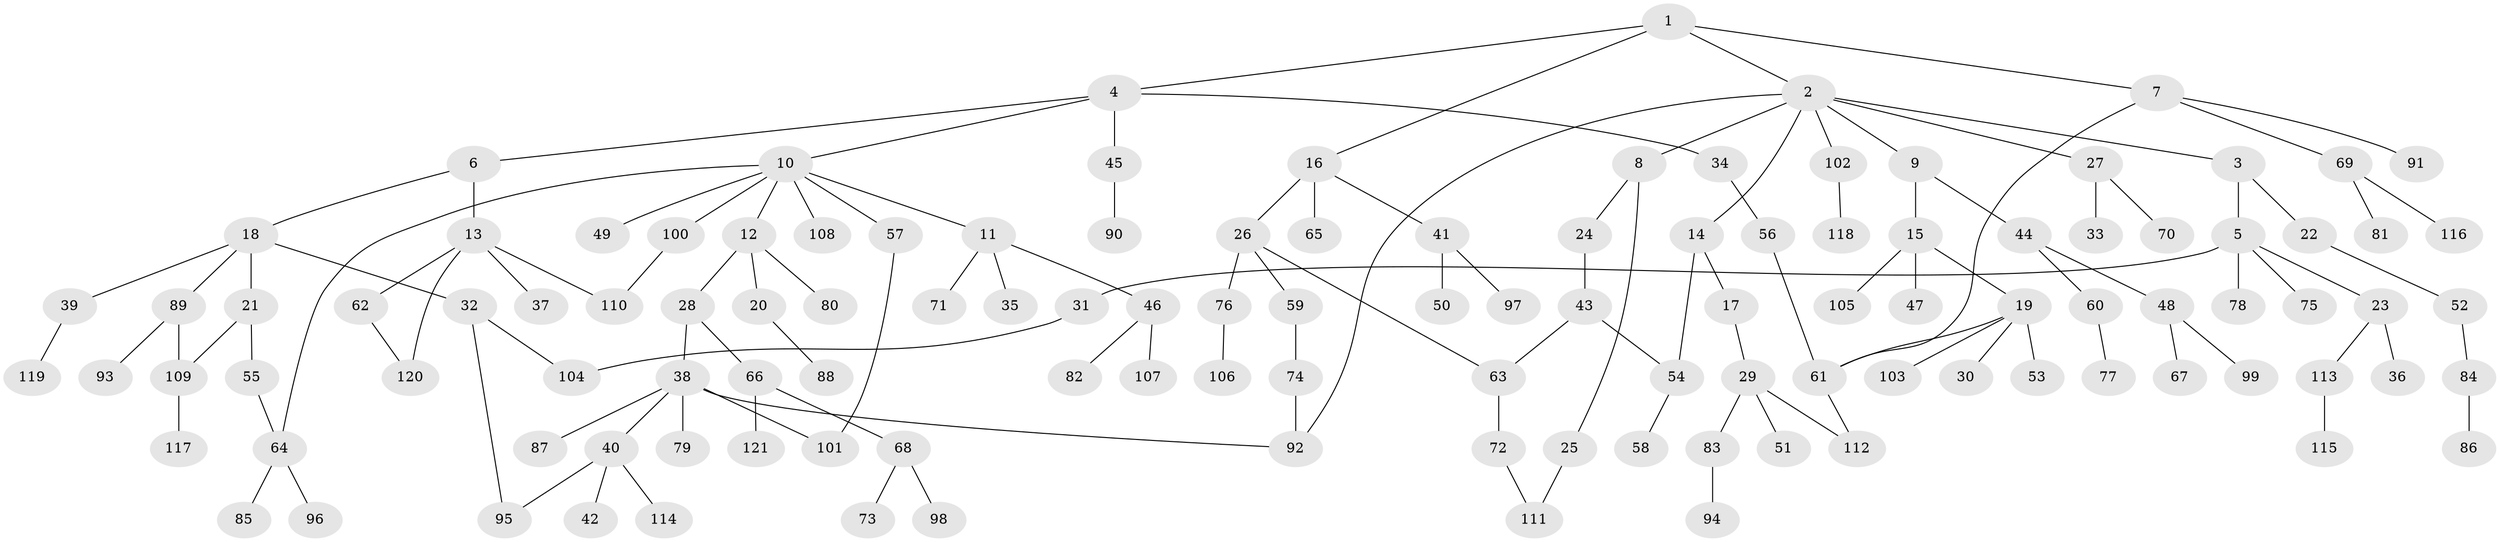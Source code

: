 // Generated by graph-tools (version 1.1) at 2025/49/03/09/25 03:49:20]
// undirected, 121 vertices, 135 edges
graph export_dot {
graph [start="1"]
  node [color=gray90,style=filled];
  1;
  2;
  3;
  4;
  5;
  6;
  7;
  8;
  9;
  10;
  11;
  12;
  13;
  14;
  15;
  16;
  17;
  18;
  19;
  20;
  21;
  22;
  23;
  24;
  25;
  26;
  27;
  28;
  29;
  30;
  31;
  32;
  33;
  34;
  35;
  36;
  37;
  38;
  39;
  40;
  41;
  42;
  43;
  44;
  45;
  46;
  47;
  48;
  49;
  50;
  51;
  52;
  53;
  54;
  55;
  56;
  57;
  58;
  59;
  60;
  61;
  62;
  63;
  64;
  65;
  66;
  67;
  68;
  69;
  70;
  71;
  72;
  73;
  74;
  75;
  76;
  77;
  78;
  79;
  80;
  81;
  82;
  83;
  84;
  85;
  86;
  87;
  88;
  89;
  90;
  91;
  92;
  93;
  94;
  95;
  96;
  97;
  98;
  99;
  100;
  101;
  102;
  103;
  104;
  105;
  106;
  107;
  108;
  109;
  110;
  111;
  112;
  113;
  114;
  115;
  116;
  117;
  118;
  119;
  120;
  121;
  1 -- 2;
  1 -- 4;
  1 -- 7;
  1 -- 16;
  2 -- 3;
  2 -- 8;
  2 -- 9;
  2 -- 14;
  2 -- 27;
  2 -- 102;
  2 -- 92;
  3 -- 5;
  3 -- 22;
  4 -- 6;
  4 -- 10;
  4 -- 34;
  4 -- 45;
  5 -- 23;
  5 -- 31;
  5 -- 75;
  5 -- 78;
  6 -- 13;
  6 -- 18;
  7 -- 61;
  7 -- 69;
  7 -- 91;
  8 -- 24;
  8 -- 25;
  9 -- 15;
  9 -- 44;
  10 -- 11;
  10 -- 12;
  10 -- 49;
  10 -- 57;
  10 -- 64;
  10 -- 100;
  10 -- 108;
  11 -- 35;
  11 -- 46;
  11 -- 71;
  12 -- 20;
  12 -- 28;
  12 -- 80;
  13 -- 37;
  13 -- 62;
  13 -- 120;
  13 -- 110;
  14 -- 17;
  14 -- 54;
  15 -- 19;
  15 -- 47;
  15 -- 105;
  16 -- 26;
  16 -- 41;
  16 -- 65;
  17 -- 29;
  18 -- 21;
  18 -- 32;
  18 -- 39;
  18 -- 89;
  19 -- 30;
  19 -- 53;
  19 -- 103;
  19 -- 61;
  20 -- 88;
  21 -- 55;
  21 -- 109;
  22 -- 52;
  23 -- 36;
  23 -- 113;
  24 -- 43;
  25 -- 111;
  26 -- 59;
  26 -- 76;
  26 -- 63;
  27 -- 33;
  27 -- 70;
  28 -- 38;
  28 -- 66;
  29 -- 51;
  29 -- 83;
  29 -- 112;
  31 -- 104;
  32 -- 104;
  32 -- 95;
  34 -- 56;
  38 -- 40;
  38 -- 79;
  38 -- 87;
  38 -- 101;
  38 -- 92;
  39 -- 119;
  40 -- 42;
  40 -- 95;
  40 -- 114;
  41 -- 50;
  41 -- 97;
  43 -- 54;
  43 -- 63;
  44 -- 48;
  44 -- 60;
  45 -- 90;
  46 -- 82;
  46 -- 107;
  48 -- 67;
  48 -- 99;
  52 -- 84;
  54 -- 58;
  55 -- 64;
  56 -- 61;
  57 -- 101;
  59 -- 74;
  60 -- 77;
  61 -- 112;
  62 -- 120;
  63 -- 72;
  64 -- 85;
  64 -- 96;
  66 -- 68;
  66 -- 121;
  68 -- 73;
  68 -- 98;
  69 -- 81;
  69 -- 116;
  72 -- 111;
  74 -- 92;
  76 -- 106;
  83 -- 94;
  84 -- 86;
  89 -- 93;
  89 -- 109;
  100 -- 110;
  102 -- 118;
  109 -- 117;
  113 -- 115;
}
